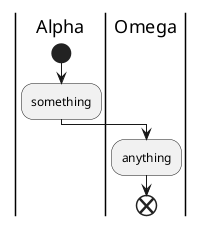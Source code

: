 {
  "sha1": "tcai2k4bn8tyi3zltps9yy43704k5ox",
  "insertion": {
    "when": "2024-06-04T17:28:46.061Z",
    "user": "plantuml@gmail.com"
  }
}
@startuml

|Alpha|
start
:something;

|Omega|
:anything;
end

@enduml
